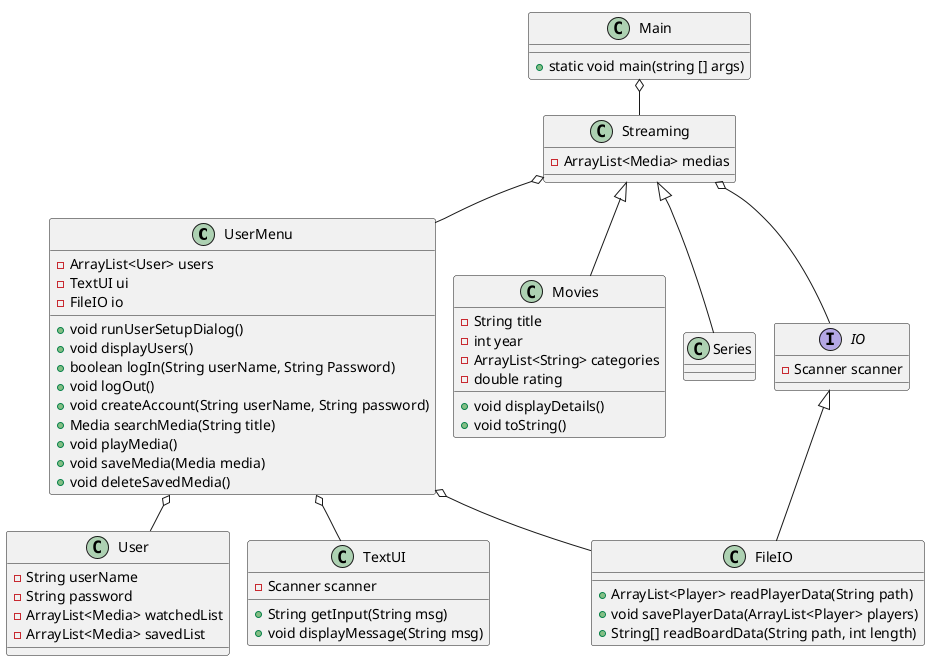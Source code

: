 @startuml
!pragma layout smetana

class UserMenu
class Movies
class Series
class User
class Main
class FileIO
class TextUI
class Streaming
Interface IO

Main o-- Streaming
Streaming o-- UserMenu
UserMenu o-- User

UserMenu o-- TextUI
Streaming o-- IO
IO <|-- FileIO
UserMenu o-- FileIO



Streaming <|-- Movies
Streaming <|-- Series

class Streaming{
  - ArrayList<Media> medias
}

Interface IO{
- Scanner scanner
}

class Main{
  + static void main(string [] args)
}

class TextUI{
  + String getInput(String msg)
  - Scanner scanner
  + void displayMessage(String msg)
}

class FileIO{
  + ArrayList<Player> readPlayerData(String path)
  + void savePlayerData(ArrayList<Player> players)
  + String[] readBoardData(String path, int length)
}

class UserMenu{
  - ArrayList<User> users
  - TextUI ui
  - FileIO io
  + void runUserSetupDialog()
  + void displayUsers()
  + boolean logIn(String userName, String Password)
  + void logOut()
  + void createAccount(String userName, String password)
  + Media searchMedia(String title)
  + void playMedia()
  + void saveMedia(Media media)
  + void deleteSavedMedia()
}

class User {
  - String userName
  - String password
  - ArrayList<Media> watchedList
  - ArrayList<Media> savedList
}

class Movies {
  - String title
  - int year
  - ArrayList<String> categories
  - double rating
  + void displayDetails()
  + void toString()
}


@enduml